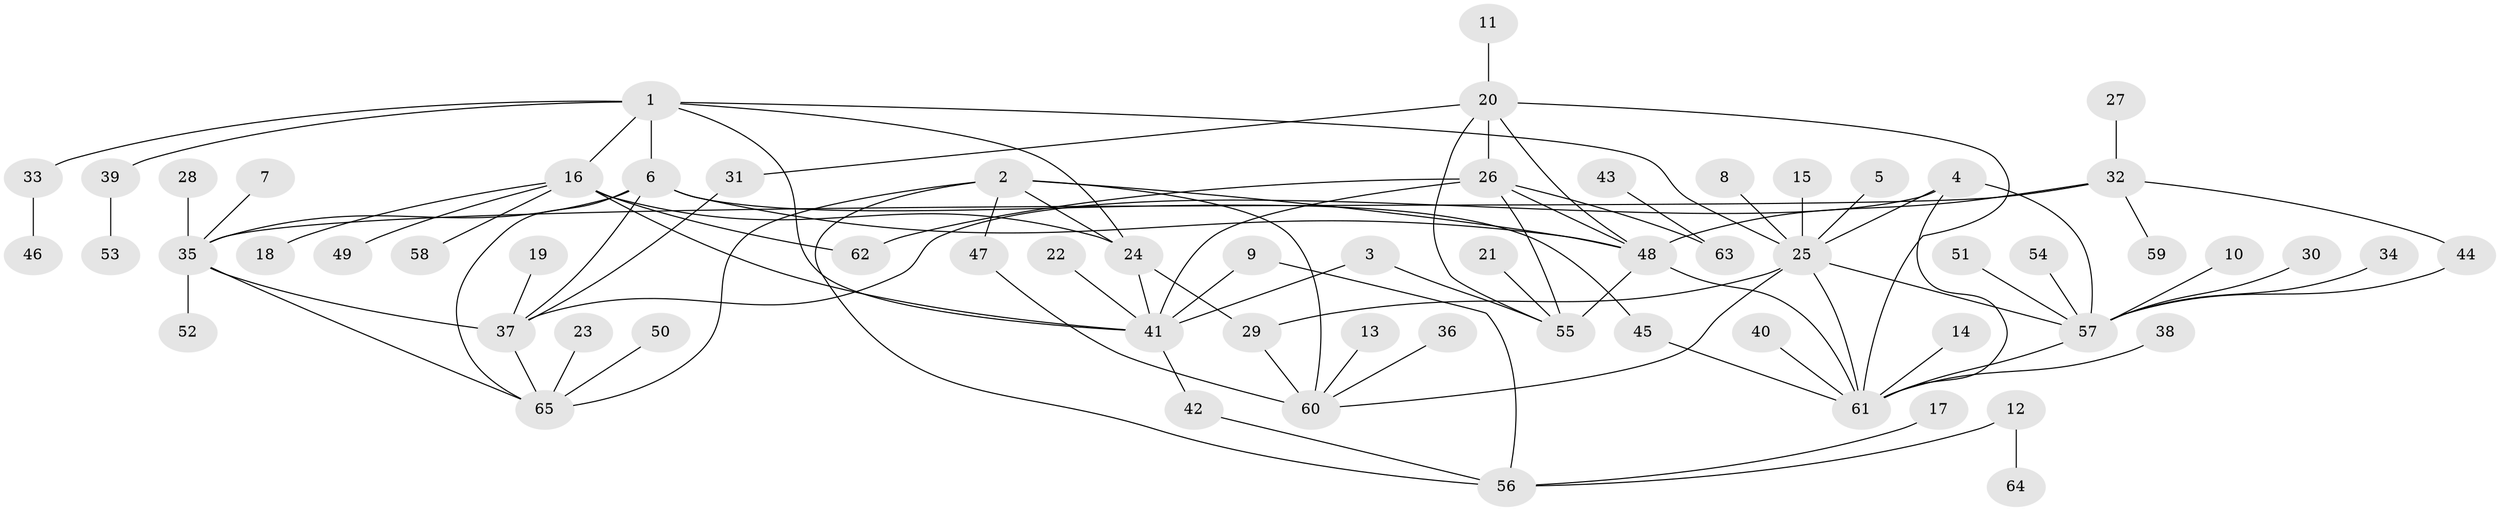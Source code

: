 // original degree distribution, {6: 0.05434782608695652, 9: 0.010869565217391304, 7: 0.08695652173913043, 8: 0.021739130434782608, 4: 0.021739130434782608, 10: 0.03260869565217391, 5: 0.010869565217391304, 2: 0.1956521739130435, 1: 0.5434782608695652, 3: 0.021739130434782608}
// Generated by graph-tools (version 1.1) at 2025/37/03/04/25 23:37:35]
// undirected, 65 vertices, 94 edges
graph export_dot {
  node [color=gray90,style=filled];
  1;
  2;
  3;
  4;
  5;
  6;
  7;
  8;
  9;
  10;
  11;
  12;
  13;
  14;
  15;
  16;
  17;
  18;
  19;
  20;
  21;
  22;
  23;
  24;
  25;
  26;
  27;
  28;
  29;
  30;
  31;
  32;
  33;
  34;
  35;
  36;
  37;
  38;
  39;
  40;
  41;
  42;
  43;
  44;
  45;
  46;
  47;
  48;
  49;
  50;
  51;
  52;
  53;
  54;
  55;
  56;
  57;
  58;
  59;
  60;
  61;
  62;
  63;
  64;
  65;
  1 -- 6 [weight=1.0];
  1 -- 16 [weight=1.0];
  1 -- 24 [weight=1.0];
  1 -- 25 [weight=1.0];
  1 -- 33 [weight=1.0];
  1 -- 39 [weight=1.0];
  1 -- 41 [weight=1.0];
  2 -- 24 [weight=1.0];
  2 -- 47 [weight=2.0];
  2 -- 48 [weight=1.0];
  2 -- 56 [weight=1.0];
  2 -- 60 [weight=2.0];
  2 -- 65 [weight=1.0];
  3 -- 41 [weight=1.0];
  3 -- 55 [weight=1.0];
  4 -- 25 [weight=1.0];
  4 -- 37 [weight=1.0];
  4 -- 57 [weight=1.0];
  4 -- 61 [weight=1.0];
  5 -- 25 [weight=1.0];
  6 -- 35 [weight=1.0];
  6 -- 37 [weight=1.0];
  6 -- 45 [weight=1.0];
  6 -- 48 [weight=1.0];
  6 -- 65 [weight=1.0];
  7 -- 35 [weight=1.0];
  8 -- 25 [weight=1.0];
  9 -- 41 [weight=1.0];
  9 -- 56 [weight=1.0];
  10 -- 57 [weight=1.0];
  11 -- 20 [weight=1.0];
  12 -- 56 [weight=1.0];
  12 -- 64 [weight=1.0];
  13 -- 60 [weight=1.0];
  14 -- 61 [weight=1.0];
  15 -- 25 [weight=1.0];
  16 -- 18 [weight=1.0];
  16 -- 24 [weight=1.0];
  16 -- 41 [weight=1.0];
  16 -- 49 [weight=1.0];
  16 -- 58 [weight=1.0];
  16 -- 62 [weight=1.0];
  17 -- 56 [weight=1.0];
  19 -- 37 [weight=1.0];
  20 -- 26 [weight=1.0];
  20 -- 31 [weight=1.0];
  20 -- 48 [weight=1.0];
  20 -- 55 [weight=1.0];
  20 -- 61 [weight=1.0];
  21 -- 55 [weight=1.0];
  22 -- 41 [weight=1.0];
  23 -- 65 [weight=1.0];
  24 -- 29 [weight=1.0];
  24 -- 41 [weight=1.0];
  25 -- 29 [weight=1.0];
  25 -- 57 [weight=1.0];
  25 -- 60 [weight=1.0];
  25 -- 61 [weight=1.0];
  26 -- 41 [weight=1.0];
  26 -- 48 [weight=1.0];
  26 -- 55 [weight=1.0];
  26 -- 62 [weight=1.0];
  26 -- 63 [weight=1.0];
  27 -- 32 [weight=1.0];
  28 -- 35 [weight=1.0];
  29 -- 60 [weight=1.0];
  30 -- 57 [weight=1.0];
  31 -- 37 [weight=1.0];
  32 -- 35 [weight=1.0];
  32 -- 44 [weight=1.0];
  32 -- 48 [weight=1.0];
  32 -- 59 [weight=1.0];
  33 -- 46 [weight=1.0];
  34 -- 57 [weight=1.0];
  35 -- 37 [weight=1.0];
  35 -- 52 [weight=1.0];
  35 -- 65 [weight=1.0];
  36 -- 60 [weight=1.0];
  37 -- 65 [weight=1.0];
  38 -- 61 [weight=1.0];
  39 -- 53 [weight=1.0];
  40 -- 61 [weight=1.0];
  41 -- 42 [weight=1.0];
  42 -- 56 [weight=1.0];
  43 -- 63 [weight=1.0];
  44 -- 57 [weight=1.0];
  45 -- 61 [weight=1.0];
  47 -- 60 [weight=1.0];
  48 -- 55 [weight=1.0];
  48 -- 61 [weight=1.0];
  50 -- 65 [weight=1.0];
  51 -- 57 [weight=1.0];
  54 -- 57 [weight=1.0];
  57 -- 61 [weight=1.0];
}
